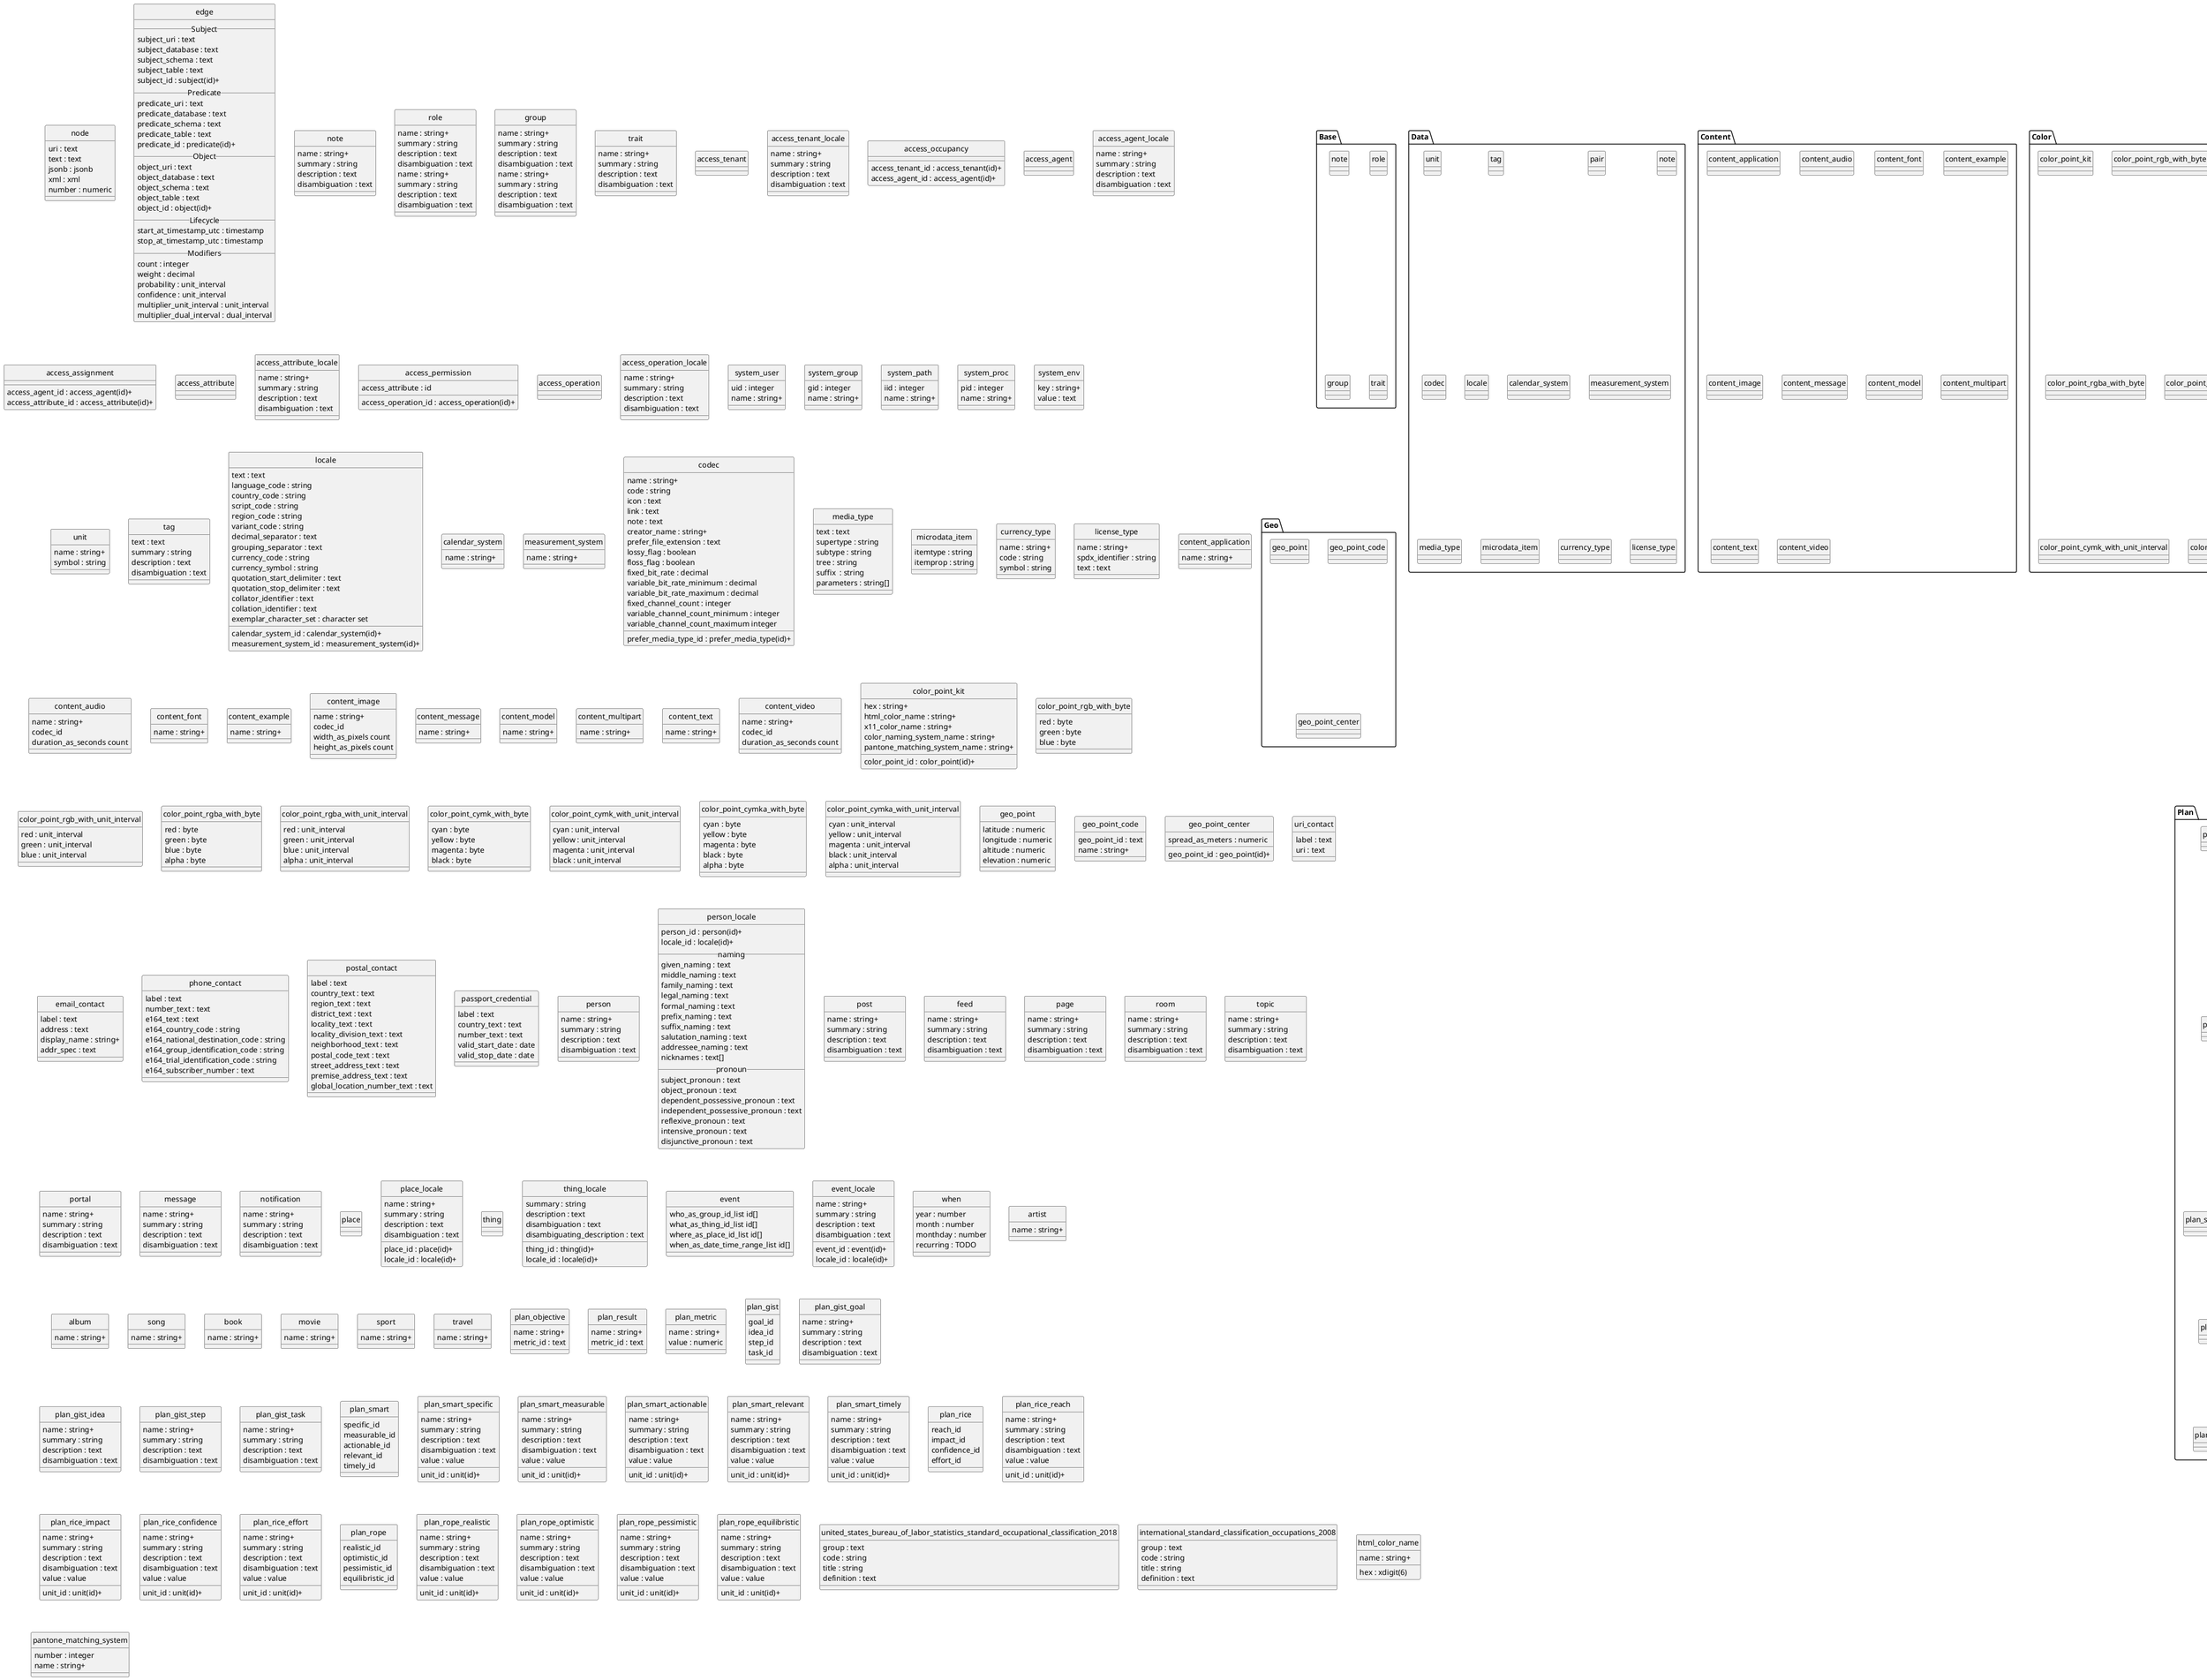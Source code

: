 @startuml all

' use monochrome instead of color
skinparam monochrome true
skinparam linetype ortho
hide circle

' use orthogonal lines to fix problems with angled crows feet
skinparam linetype ortho

' hide the spot
hide circle

'left to right direction
top to bottom direction

' transparent layout box
skinparam package<<Layout>> {
  borderColor Transparent
  backgroundColor Transparent
  fontColor Transparent
  stereotypeFontColor Transparent
}

'''
'
' Package section
'
'''

package Graph {
  entity node
  entity edge
}

package Base {
  entity note
  entity role
  entity group
  entity trait
}

package Data {
  entity unit
  entity tag
  entity pair
  entity note
  entity codec
  entity locale
  entity calendar_system
  entity measurement_system
  entity media_type
  entity microdata_item
  entity currency_type
  entity license_type
}

package Content {
  entity content_application
  entity content_audio
  entity content_font
  entity content_example
  entity content_image
  entity content_message
  entity content_model
  entity content_multipart
  entity content_text
  entity content_video
}

package Color {
  entity color_point_kit
  entity color_point_rgb_with_byte
  entity color_point_rgb_with_unit_interval
  entity color_point_rgba_with_byte
  entity color_point_rgba_with_unit_interval
  entity color_point_cymk_with_byte
  entity color_point_cymk_with_unit_interval
  entity color_point_cymka_with_byte
  entity color_point_cymka_with_unit_interval
}

package Geo {
  entity geo_point
  entity geo_point_code
  entity geo_point_center
}

package Contact {
  entity uri_contact
  entity email_contact
  entity phone_contact
  entity postal_contact
}

package Social {
  entity post
  entity feed
  entity page
  entity room
  entity role
  entity group
  entity topic
  entity portal
  entity message
  entity notification
}

package Concept {
  entity person
  entity person_locale
  entity place
  entity place_locale
  entity thing
  entity thing_locale
  entity event
  entity event_locale
  entity artist
  entity album
  entity song
  entity book
  entity when
  entity job_opening
  entity movie
  entity offer
  entity organization
  entity sport
  entity travel
}

package Plan {
  entity plan_objective
  entity plan_result
  entity plan_metric
  entity plan_gist
  entity plan_gist_goal
  entity plan_gist_idea
  entity plan_gist_step
  entity plan_gist_task
  entity plan_smart
  entity plan_smart_specific
  entity plan_smart_measurable
  entity plan_smart_actionable
  entity plan_smart_relevant
  entity plan_smart_timely
  entity plan_rice
  entity plan_rice_reach
  entity plan_rice_impact
  entity plan_rice_confidence
  entity plan_rice_effort
  entity plan_rope
  entity plan_rope_realistic
  entity plan_rope_optimistic
  entity plan_rope_pessimistic
  entity plan_rope_equilibristic
}

package Code {
  entity international_standard_classification_occupations_2008
  entity united_states_bureau_of_labor_statistics_standard_occupational_classification_2018
}

'''
'
' Graph
'
'''

entity node {
  uri : text
  text : text
  jsonb : jsonb
  xml : xml
  number : numeric
}

entity edge {
__ Subject __
  subject_uri : text
  subject_database : text
  subject_schema : text
  subject_table : text
  subject_id : subject(id)+
__ Predicate __
  predicate_uri : text
  predicate_database : text
  predicate_schema : text
  predicate_table : text
  predicate_id : predicate(id)+
__ Object __
  object_uri : text
  object_database : text
  object_schema : text
  object_table : text
  object_id : object(id)+
__ Lifecycle __
  start_at_timestamp_utc : timestamp
  stop_at_timestamp_utc : timestamp
__ Modifiers __
  count : integer
  weight : decimal
  probability : unit_interval
  confidence : unit_interval
  multiplier_unit_interval : unit_interval
  multiplier_dual_interval : dual_interval
}

'''
'
' Base
'
'''

entity note {
  name : string+
  summary : string
  description : text
  disambiguation : text
}

entity role {
  name : string+
  summary : string
  description : text
  disambiguation : text
}

entity group {
  name : string+
  summary : string
  description : text
  disambiguation : text
}

entity trait {
  name : string+
  summary : string
  description : text
  disambiguation : text
}

'''
'
' Access
'
'''

package Access {
  entity access_tenant
  entity access_tenant_locale
  entity access_occupancy
  entity access_agent
  entity access_agent_locale
  entity access_assignment
  entity access_attribute
  entity access_attribute_locale
  entity access_permission
  entity access_operation
  entity access_operation_locale
}


entity access_tenant {
}

entity access_tenant_locale {
  name : string+
  summary : string
  description : text
  disambiguation : text
}

entity access_occupancy {
  access_tenant_id : access_tenant(id)+
  access_agent_id : access_agent(id)+
}

entity access_agent {
}

entity access_agent_locale {
  name : string+
  summary : string
  description : text
  disambiguation : text
}

entity access_assignment {
  access_agent_id : access_agent(id)+
  access_attribute_id : access_attribute(id)+
}

entity access_attribute {
}

entity access_attribute_locale {
  name : string+
  summary : string
  description : text
  disambiguation : text
}

entity access_permission {
  access_attribute : id
  access_operation_id : access_operation(id)+
}

entity access_operation {
}

entity access_operation_locale {
  name : string+
  summary : string
  description : text
  disambiguation : text
}

'''
'
' System
'
'''

package System {
  entity system_user
  entity system_group
  entity system_path
  entity system_proc
  entity system_env
}

entity system_user {
  uid : integer
  name : string+
}

entity system_group {
  gid : integer
  name : string+
}

entity system_path {
  iid : integer
  name : string+
}

entity system_proc {
  pid : integer
  name : string+
}

entity system_env {
  key : string+
  value : text
}

'''
'
' Data
'
'''

entity unit {
  name : string+
  symbol : string
}

entity tag {
  text : text
  summary : string
  description : text
  disambiguation : text
}

entity locale {
  text : text
  language_code : string
  country_code : string
  script_code : string
  region_code : string
  variant_code : string
  decimal_separator : text
  grouping_separator : text
  currency_code : string
  currency_symbol : string
  quotation_start_delimiter : text
  quotation_stop_delimiter : text
  collator_identifier : text
  collation_identifier : text
  exemplar_character_set : character set
  calendar_system_id : calendar_system(id)+
  measurement_system_id : measurement_system(id)+
}

entity calendar_system {
  name : string+
}

entity measurement_system {
  name : string+
}

entity codec {
  name : string+
  code : string
  icon : text
  link : text
  note : text
  creator_name : string+
  prefer_file_extension : text
  prefer_media_type_id : prefer_media_type(id)+
  lossy_flag : boolean
  floss_flag : boolean
  fixed_bit_rate : decimal
  variable_bit_rate_minimum : decimal
  variable_bit_rate_maximum : decimal
  fixed_channel_count : integer
  variable_channel_count_minimum : integer
  variable_channel_count_maximum integer
}

entity media_type {
  text : text
  supertype : string
  subtype : string
  tree : string
  suffix  : string
  parameters : string[]
}

entity microdata_item {
  itemtype : string
  itemprop : string
}

entity currency_type {
  name : string+
  code : string
  symbol : string
}

entity license_type {
  name : string+
  spdx_identifier : string
  text : text
}

'''
'
' Content
'
'''

entity content_application {
  name : string+
}

entity content_audio {
  name : string+
  codec_id
  duration_as_seconds count
}

entity content_font {
  name : string+
}

entity content_example {
  name : string+
}

entity content_image {
  name : string+
  codec_id
  width_as_pixels count
  height_as_pixels count
}

entity content_message {
  name : string+
}

entity content_model {
  name : string+
}

entity content_multipart {
  name : string+
}

entity content_text {
  name : string+
}

entity content_video {
  name : string+
  codec_id
  duration_as_seconds count
}

'''
'
' Color
'
'''

entity color_point_kit {
  hex : string+
  color_point_id : color_point(id)+
  html_color_name : string+
  x11_color_name : string+
  color_naming_system_name : string+
  pantone_matching_system_name : string+
}

' a.k.a. RGB-24
entity color_point_rgb_with_byte {
  red : byte
  green : byte
  blue : byte
}

entity color_point_rgb_with_unit_interval {
  red : unit_interval
  green : unit_interval
  blue : unit_interval
}

' a.k.a. RGBA-32
entity color_point_rgba_with_byte {
  red : byte
  green : byte
  blue : byte
  alpha : byte
}

entity color_point_rgba_with_unit_interval {
  red : unit_interval
  green : unit_interval
  blue : unit_interval
  alpha : unit_interval
}

entity color_point_cymk_with_byte {
  cyan : byte
  yellow : byte
  magenta : byte
  black : byte
}

entity color_point_cymk_with_unit_interval {
  cyan : unit_interval
  yellow : unit_interval
  magenta : unit_interval
  black : unit_interval
}

entity color_point_cymka_with_byte {
  cyan : byte
  yellow : byte
  magenta : byte
  black : byte
  alpha : byte
}

entity color_point_cymka_with_unit_interval {
  cyan : unit_interval
  yellow : unit_interval
  magenta : unit_interval
  black : unit_interval
  alpha : unit_interval
}

'''
'
' Geo
'
'''

entity geo_point {
  latitude : numeric
  longitude : numeric
  altitude : numeric
  elevation : numeric
}

entity geo_point_code {
  geo_point_id : text
  name : string+
}

entity geo_point_center {
  geo_point_id : geo_point(id)+
  spread_as_meters : numeric
}

'''
'
' Contact
'
'''

entity uri_contact {
  label : text
  uri : text
}

entity email_contact {
  label : text
  address : text
  display_name : string+
  addr_spec : text
}

entity phone_contact {
  label : text
  number_text : text
  e164_text : text
  e164_country_code : string
  e164_national_destination_code : string
  e164_group_identification_code : string
  e164_trial_identification_code : string
  e164_subscriber_number : text
}

entity postal_contact {
  label : text
  country_text : text
  region_text : text
  district_text : text
  locality_text : text
  locality_division_text : text
  neighborhood_text : text
  postal_code_text : text
  street_address_text : text
  premise_address_text : text
  global_location_number_text : text
}

entity passport_credential {
  label : text
  country_text : text
  number_text : text
  valid_start_date : date
  valid_stop_date : date
}

'''
'
' Personal
'
'''

entity person {
  name : string+
  summary : string
  description : text
  disambiguation : text
}

entity person_locale {
  person_id : person(id)+
  locale_id : locale(id)+
  __ naming __
  given_naming : text
  middle_naming : text
  family_naming : text
  legal_naming : text
  formal_naming : text
  prefix_naming : text
  suffix_naming : text
  salutation_naming : text
  addressee_naming : text
  nicknames : text[]
  __ pronoun __
  subject_pronoun : text
  object_pronoun : text
  dependent_possessive_pronoun : text
  independent_possessive_pronoun : text
  reflexive_pronoun : text
  intensive_pronoun : text
  disjunctive_pronoun : text
}

'''
'
' Social
'
'''

entity post {
  name : string+
  summary : string
  description : text
  disambiguation : text
}

entity feed {
  name : string+
  summary : string
  description : text
  disambiguation : text
}

entity page {
  name : string+
  summary : string
  description : text
  disambiguation : text
}

entity room {
  name : string+
  summary : string
  description : text
  disambiguation : text
}

entity role {
  name : string+
  summary : string
  description : text
  disambiguation : text
}

entity group {
  name : string+
  summary : string
  description : text
  disambiguation : text
}

entity topic {
  name : string+
  summary : string
  description : text
  disambiguation : text
}

entity portal {
  name : string+
  summary : string
  description : text
  disambiguation : text
}

entity message {
  name : string+
  summary : string
  description : text
  disambiguation : text
}

entity notification {
  name : string+
  summary : string
  description : text
  disambiguation : text
}

'''
'
' Concept
'
'''

entity place {
}

entity place_locale {
  place_id : place(id)+
  locale_id : locale(id)+
  name : string+
  summary : string
  description : text
  disambiguation : text
}

entity thing {
}

entity thing_locale {
  thing_id : thing(id)+
  locale_id : locale(id)+
  summary : string
  description : text
  disambiguation : text
  disambiguating_description : text
}

entity event {
  who_as_group_id_list id[]
  what_as_thing_id_list id[]
  where_as_place_id_list id[]
  when_as_date_time_range_list id[]
}

entity event_locale {
  event_id : event(id)+
  locale_id : locale(id)+
  name : string+
  summary : string
  description : text
  disambiguation : text
}

entity when {
  year : number
  month : number
  monthday : number
  recurring : TODO
}

entity artist {
  name : string+
}

entity album {
  name : string+
}

entity song {
  name : string+
}

entity book {
  name : string+
}

entity movie {
  name : string+
}

entity sport {
  name : string+
}

entity travel {
  name : string+
}

'''
'
' Plan
'
'''

entity plan_objective {
  name : string+
  metric_id : text
}

entity plan_result {
  name : string+
  metric_id : text
}

entity plan_metric {
  name : string+
  value : numeric
}


entity plan_gist {
  goal_id
  idea_id
  step_id
  task_id
}

entity plan_gist_goal {
  name : string+
  summary : string
  description : text
  disambiguation : text
}

entity plan_gist_idea {
  name : string+
  summary : string
  description : text
  disambiguation : text
}

entity plan_gist_step {
  name : string+
  summary : string
  description : text
  disambiguation : text
}

entity plan_gist_task {
  name : string+
  summary : string
  description : text
  disambiguation : text
}

entity plan_smart {
  specific_id
  measurable_id
  actionable_id
  relevant_id
  timely_id
}

entity plan_smart_specific {
  name : string+
  summary : string
  description : text
  disambiguation : text
  unit_id : unit(id)+
  value : value
}

entity plan_smart_measurable {
  name : string+
  summary : string
  description : text
  disambiguation : text
  unit_id : unit(id)+
  value : value
}

entity plan_smart_actionable {
  name : string+
  summary : string
  description : text
  disambiguation : text
  unit_id : unit(id)+
  value : value
}

entity plan_smart_relevant {
  name : string+
  summary : string
  description : text
  disambiguation : text
  unit_id : unit(id)+
  value : value
}

entity plan_smart_timely {
  name : string+
  summary : string
  description : text
  disambiguation : text
  unit_id : unit(id)+
  value : value
}

entity plan_rice {
  reach_id
  impact_id
  confidence_id
  effort_id
}

entity plan_rice_reach {
  name : string+
  summary : string
  description : text
  disambiguation : text
  unit_id : unit(id)+
  value : value
}

entity plan_rice_impact {
  name : string+
  summary : string
  description : text
  disambiguation : text
  unit_id : unit(id)+
  value : value
}

entity plan_rice_confidence {
  name : string+
  summary : string
  description : text
  disambiguation : text
  unit_id : unit(id)+
  value : value
}

entity plan_rice_effort {
  name : string+
  summary : string
  description : text
  disambiguation : text
  unit_id : unit(id)+
  value : value
}

entity plan_rope {
  realistic_id
  optimistic_id
  pessimistic_id
  equilibristic_id
}

entity plan_rope_realistic {
  name : string+
  summary : string
  description : text
  disambiguation : text
  unit_id : unit(id)+
  value : value
}

entity plan_rope_optimistic {
  name : string+
  summary : string
  description : text
  disambiguation : text
  unit_id : unit(id)+
  value : value
}

entity plan_rope_pessimistic {
  name : string+
  summary : string
  description : text
  disambiguation : text
  unit_id : unit(id)+
  value : value
}

entity plan_rope_equilibristic {
  name : string+
  summary : string
  description : text
  disambiguation : text
  unit_id : unit(id)+
  value : value
}

'''
'
' Code
'
'''

entity united_states_bureau_of_labor_statistics_standard_occupational_classification_2018 {
  group : text
  code : string
  title : string
  definition : text
}

entity international_standard_classification_occupations_2008 {
  group : text
  code : string
  title : string
  definition : text
}

entity html_color_name {
  hex : xdigit(6)
  name : string+
}

entity pantone_matching_system {
  number : integer
  name : string+
}

@enduml
